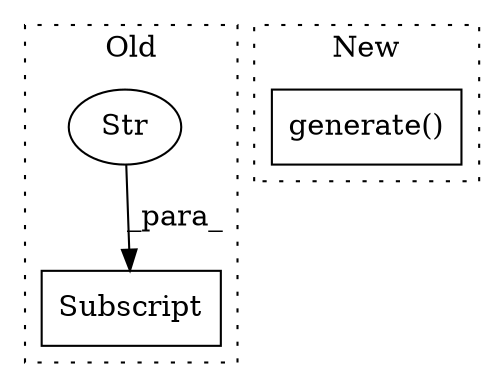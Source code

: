 digraph G {
subgraph cluster0 {
1 [label="Subscript" a="63" s="2108,0" l="19,0" shape="box"];
3 [label="Str" a="66" s="2119" l="7" shape="ellipse"];
label = "Old";
style="dotted";
}
subgraph cluster1 {
2 [label="generate()" a="75" s="3086" l="13" shape="box"];
label = "New";
style="dotted";
}
3 -> 1 [label="_para_"];
}